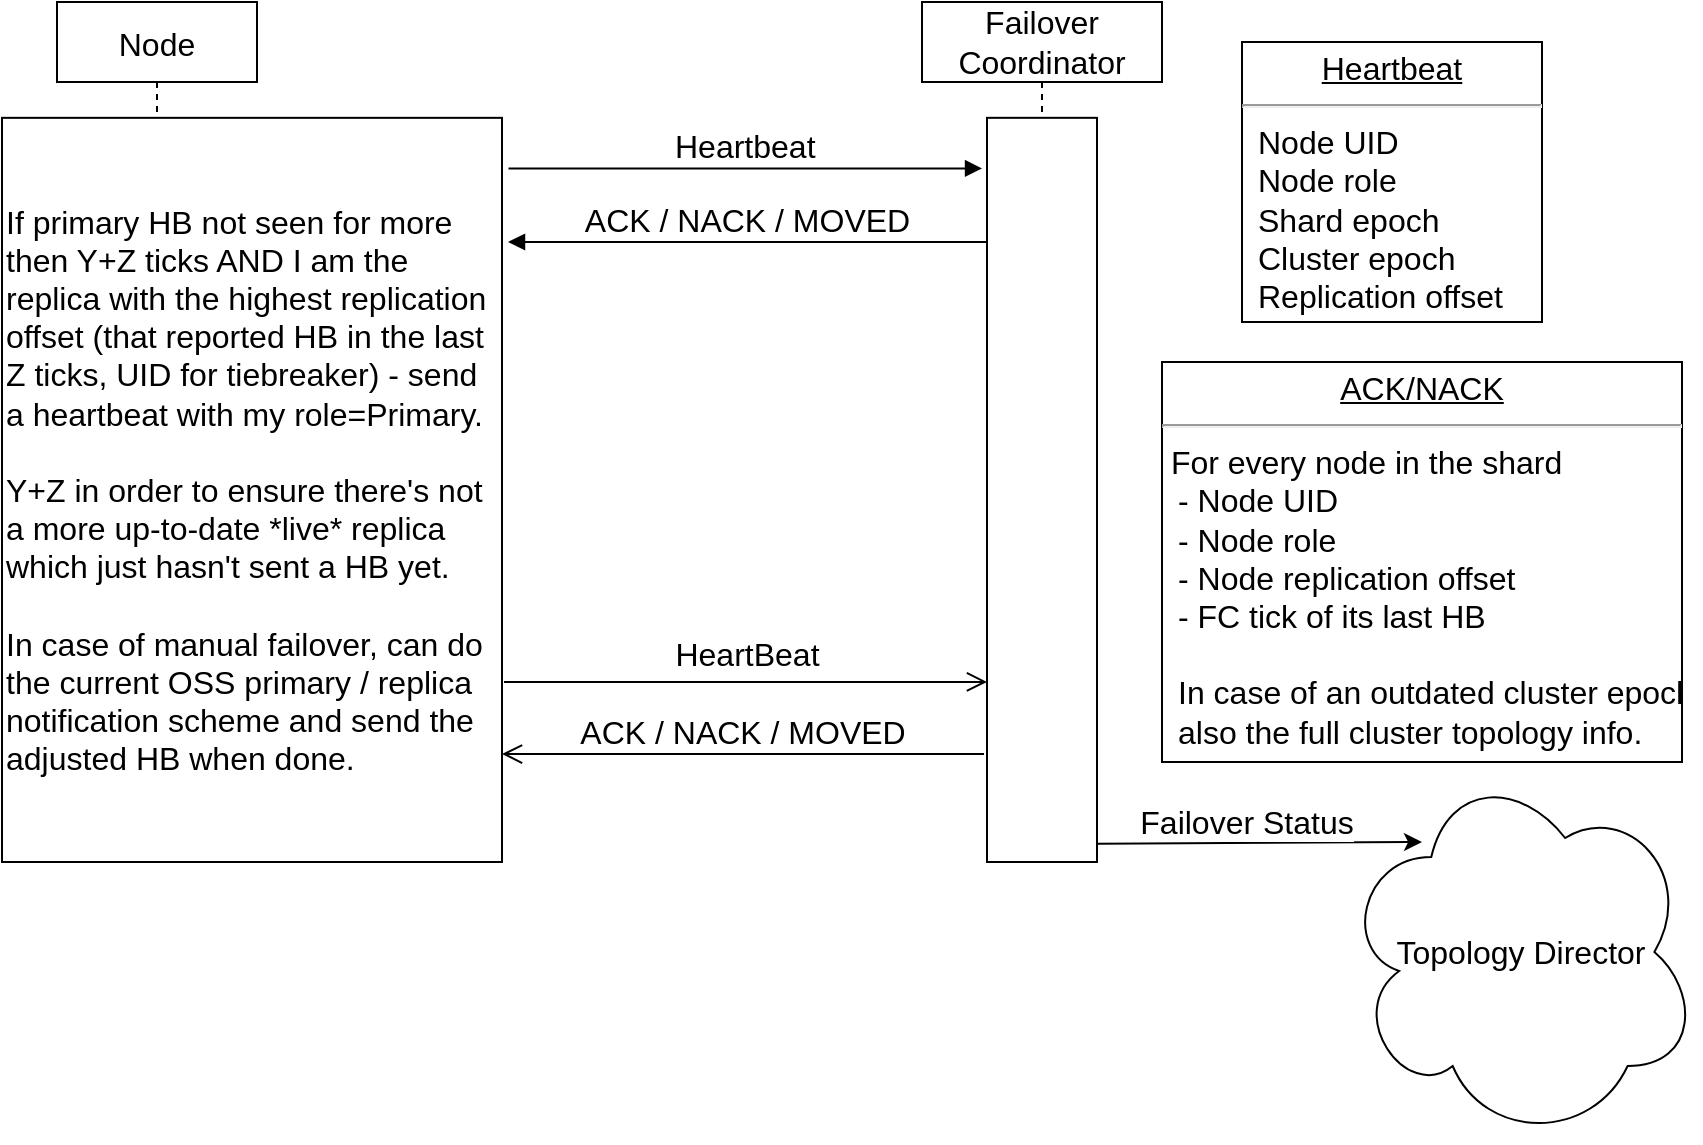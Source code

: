 <mxfile version="14.7.4" type="embed"><diagram id="kgpKYQtTHZ0yAKxKKP6v" name="Page-1"><mxGraphModel dx="1118" dy="725" grid="1" gridSize="10" guides="1" tooltips="1" connect="1" arrows="1" fold="1" page="1" pageScale="1" pageWidth="850" pageHeight="1100" math="0" shadow="0"><root><mxCell id="0"/><mxCell id="1" parent="0"/><mxCell id="CCgCbRlykzWL-sHurvyo-1" value="&lt;p style=&quot;margin: 4px 0px 0px ; text-align: center ; text-decoration: underline ; font-size: 16px&quot;&gt;Heartbeat&lt;/p&gt;&lt;hr style=&quot;font-size: 16px&quot;&gt;&lt;p style=&quot;margin: 0px 0px 0px 8px ; font-size: 16px&quot;&gt;Node UID&lt;/p&gt;&lt;p style=&quot;margin: 0px 0px 0px 8px ; font-size: 16px&quot;&gt;Node role&lt;br style=&quot;font-size: 16px&quot;&gt;Shard epoch&lt;/p&gt;&lt;p style=&quot;margin: 0px 0px 0px 8px ; font-size: 16px&quot;&gt;Cluster epoch&lt;br style=&quot;font-size: 16px&quot;&gt;&lt;/p&gt;&lt;p style=&quot;margin: 0px 0px 0px 8px ; font-size: 16px&quot;&gt;Replication offset&lt;br style=&quot;font-size: 16px&quot;&gt;&lt;/p&gt;" style="verticalAlign=top;align=left;overflow=fill;fontSize=16;fontFamily=Helvetica;html=1;" parent="1" vertex="1"><mxGeometry x="620" y="70" width="150" height="140" as="geometry"/></mxCell><mxCell id="3nuBFxr9cyL0pnOWT2aG-1" value="Node" style="shape=umlLifeline;perimeter=lifelinePerimeter;container=0;collapsible=0;recursiveResize=0;rounded=0;shadow=0;strokeWidth=1;fontSize=16;" parent="1" vertex="1"><mxGeometry x="27.5" y="50" width="100" height="97.917" as="geometry"/></mxCell><mxCell id="3nuBFxr9cyL0pnOWT2aG-5" value="Failover Coordinator" style="shape=umlLifeline;perimeter=lifelinePerimeter;container=0;collapsible=0;recursiveResize=0;rounded=0;shadow=0;strokeWidth=1;fontSize=16;whiteSpace=wrap;" parent="1" vertex="1"><mxGeometry x="460" y="50" width="120" height="97.917" as="geometry"/></mxCell><mxCell id="3nuBFxr9cyL0pnOWT2aG-6" value="" style="points=[];perimeter=orthogonalPerimeter;rounded=0;shadow=0;strokeWidth=1;fontSize=16;" parent="1" vertex="1"><mxGeometry x="492.5" y="107.917" width="55" height="372.083" as="geometry"/></mxCell><mxCell id="3nuBFxr9cyL0pnOWT2aG-2" value="If primary HB not seen for more then Y+Z ticks AND I am the replica with the highest replication offset (that reported HB in the last Z ticks, UID for tiebreaker) - send a heartbeat with my role=Primary.&#10;&#10;Y+Z in order to ensure there's not a more up-to-date *live* replica which just hasn't sent a HB yet.&#10;&#10;In case of manual failover, can do the current OSS primary / replica notification scheme and send the adjusted HB when done." style="points=[];perimeter=orthogonalPerimeter;rounded=0;shadow=0;strokeWidth=1;whiteSpace=wrap;align=left;fontSize=16;" parent="1" vertex="1"><mxGeometry y="107.92" width="250" height="372.08" as="geometry"/></mxCell><mxCell id="3nuBFxr9cyL0pnOWT2aG-7" value="ACK / NACK / MOVED" style="verticalAlign=bottom;endArrow=open;endSize=8;exitX=-0.027;exitY=0.855;shadow=0;strokeWidth=1;fontSize=16;exitDx=0;exitDy=0;exitPerimeter=0;" parent="1" source="3nuBFxr9cyL0pnOWT2aG-6" target="3nuBFxr9cyL0pnOWT2aG-2" edge="1"><mxGeometry y="10" as="geometry"><mxPoint x="275" y="276.333" as="targetPoint"/></mxGeometry></mxCell><mxCell id="3nuBFxr9cyL0pnOWT2aG-8" value="Heartbeat" style="verticalAlign=bottom;endArrow=block;entryX=-0.045;entryY=0.068;shadow=0;strokeWidth=1;fontSize=16;entryDx=0;entryDy=0;entryPerimeter=0;exitX=1.013;exitY=0.068;exitDx=0;exitDy=0;exitPerimeter=0;" parent="1" source="3nuBFxr9cyL0pnOWT2aG-2" target="3nuBFxr9cyL0pnOWT2aG-6" edge="1"><mxGeometry y="10" as="geometry"><mxPoint x="151" y="145.125" as="sourcePoint"/><Array as="points"/><mxPoint as="offset"/></mxGeometry></mxCell><mxCell id="3nuBFxr9cyL0pnOWT2aG-9" value="ACK / NACK / MOVED" style="verticalAlign=bottom;endArrow=block;shadow=0;strokeWidth=1;fontSize=16;" parent="1" source="3nuBFxr9cyL0pnOWT2aG-6" edge="1"><mxGeometry y="10" as="geometry"><mxPoint x="240" y="205.833" as="sourcePoint"/><mxPoint x="253" y="170" as="targetPoint"/></mxGeometry></mxCell><mxCell id="3nuBFxr9cyL0pnOWT2aG-10" value="HeartBeat" style="verticalAlign=bottom;endArrow=open;endSize=8;shadow=0;strokeWidth=1;fontSize=16;exitX=1.004;exitY=0.758;exitDx=0;exitDy=0;exitPerimeter=0;" parent="1" source="3nuBFxr9cyL0pnOWT2aG-2" target="3nuBFxr9cyL0pnOWT2aG-6" edge="1"><mxGeometry y="-90" as="geometry"><mxPoint x="240" y="317.458" as="targetPoint"/><mxPoint x="250" y="390" as="sourcePoint"/><mxPoint x="1" y="-3" as="offset"/></mxGeometry></mxCell><mxCell id="CCgCbRlykzWL-sHurvyo-8" value="&lt;p style=&quot;margin: 4px 0px 0px ; text-align: center ; text-decoration: underline ; font-size: 16px&quot;&gt;ACK/NACK&lt;/p&gt;&lt;hr style=&quot;font-size: 16px&quot;&gt;&amp;nbsp;For every node in the shard&lt;p style=&quot;margin: 0px 0px 0px 8px ; font-size: 16px&quot;&gt;- Node UID&lt;/p&gt;&lt;p style=&quot;margin: 0px 0px 0px 8px ; font-size: 16px&quot;&gt;- Node role&lt;/p&gt;&lt;p style=&quot;margin: 0px 0px 0px 8px ; font-size: 16px&quot;&gt;- Node replication offset&lt;/p&gt;&lt;p style=&quot;margin: 0px 0px 0px 8px ; font-size: 16px&quot;&gt;- FC tick of its last HB&lt;/p&gt;&lt;p style=&quot;margin: 0px 0px 0px 8px ; font-size: 16px&quot;&gt;&lt;br&gt;&lt;/p&gt;&lt;p style=&quot;margin: 0px 0px 0px 8px ; font-size: 16px&quot;&gt;In case of an outdated cluster epoch&lt;/p&gt;&lt;p style=&quot;margin: 0px 0px 0px 8px ; font-size: 16px&quot;&gt;also the full cluster topology info.&lt;/p&gt;" style="verticalAlign=top;align=left;overflow=fill;fontSize=16;fontFamily=Helvetica;html=1;" parent="1" vertex="1"><mxGeometry x="580" y="230" width="260" height="200" as="geometry"/></mxCell><mxCell id="CCgCbRlykzWL-sHurvyo-9" value="Failover Status" style="endArrow=classic;html=1;fontSize=16;exitX=1.027;exitY=0.868;exitDx=0;exitDy=0;exitPerimeter=0;" parent="1" edge="1"><mxGeometry x="-0.079" y="10" width="50" height="50" relative="1" as="geometry"><mxPoint x="547.505" y="470.885" as="sourcePoint"/><mxPoint x="710" y="470" as="targetPoint"/><mxPoint as="offset"/></mxGeometry></mxCell><mxCell id="CCgCbRlykzWL-sHurvyo-10" value="&lt;div align=&quot;center&quot;&gt;Topology Director&lt;/div&gt;" style="ellipse;shape=cloud;whiteSpace=wrap;html=1;fontSize=16;align=center;" parent="1" vertex="1"><mxGeometry x="670" y="430" width="178.52" height="190" as="geometry"/></mxCell></root></mxGraphModel></diagram></mxfile>